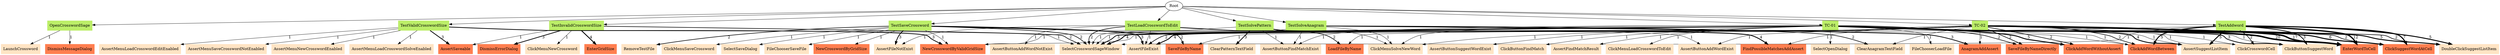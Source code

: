 // TC <-> K
digraph {
	Root
	OpenCrosswordSage [color=darkolivegreen2 shape=box style=filled]
		Root -> OpenCrosswordSage
	LaunchCrossword [color=bisque shape=box style=filled]
	DismissMessageDialog [color=coral shape=box style=filled]
	TestValidCrosswordSize [color=darkolivegreen2 shape=box style=filled]
		Root -> TestValidCrosswordSize
	SelectCrosswordSageWindow [color=bisque shape=box style=filled]
	AssertMenuNewCrosswordEnabled [color=bisque shape=box style=filled]
	AssertMenuLoadCrosswordSolveEnabled [color=bisque shape=box style=filled]
	AssertMenuLoadCrosswordEditEnabled [color=bisque shape=box style=filled]
	AssertMenuSaveCrosswordNotEnabled [color=bisque shape=box style=filled]
	NewCrosswordByValidGridSize [color=coral shape=box style=filled]
	AssertSaveable [color=coral shape=box style=filled]
	NewCrosswordByValidGridSize [color=coral shape=box style=filled]
	AssertSaveable [color=coral shape=box style=filled]
	NewCrosswordByValidGridSize [color=coral shape=box style=filled]
	AssertSaveable [color=coral shape=box style=filled]
	TestInvalidCrosswordSize [color=darkolivegreen2 shape=box style=filled]
		Root -> TestInvalidCrosswordSize
	SelectCrosswordSageWindow [color=bisque shape=box style=filled]
	ClickMenuNewCrossword [color=bisque shape=box style=filled]
	EnterGridSize [color=coral shape=box style=filled]
	DismissErrorDialog [color=coral shape=box style=filled]
	EnterGridSize [color=coral shape=box style=filled]
	DismissErrorDialog [color=coral shape=box style=filled]
	EnterGridSize [color=coral shape=box style=filled]
	DismissErrorDialog [color=coral shape=box style=filled]
	EnterGridSize [color=coral shape=box style=filled]
	SelectCrosswordSageWindow [color=bisque shape=box style=filled]
	AssertSaveable [color=coral shape=box style=filled]
	TestAddword [color=darkolivegreen2 shape=box style=filled]
		Root -> TestAddword
	SelectCrosswordSageWindow [color=bisque shape=box style=filled]
	NewCrosswordByValidGridSize [color=coral shape=box style=filled]
	ClickAddWordBetween [color=coral shape=box style=filled]
	EnterWordToCell [color=coral shape=box style=filled]
	EnterWordToCell [color=coral shape=box style=filled]
	EnterWordToCell [color=coral shape=box style=filled]
	EnterWordToCell [color=coral shape=box style=filled]
	ClickSuggestWordAtCell [color=coral shape=box style=filled]
	DoubleClickSuggestListItem [color=bisque shape=box style=filled]
	ClickSuggestWordAtCell [color=coral shape=box style=filled]
	AssertSuggestListItem [color=bisque shape=box style=filled]
	ClickAddWordBetween [color=coral shape=box style=filled]
	EnterWordToCell [color=coral shape=box style=filled]
	EnterWordToCell [color=coral shape=box style=filled]
	EnterWordToCell [color=coral shape=box style=filled]
	ClickSuggestWordAtCell [color=coral shape=box style=filled]
	DoubleClickSuggestListItem [color=bisque shape=box style=filled]
	ClickAddWordBetween [color=coral shape=box style=filled]
	ClickCrosswordCell [color=bisque shape=box style=filled]
	ClickButtonSuggestWord [color=bisque shape=box style=filled]
	DoubleClickSuggestListItem [color=bisque shape=box style=filled]
	ClickSuggestWordAtCell [color=coral shape=box style=filled]
	AssertSuggestListItem [color=bisque shape=box style=filled]
	ClickAddWordBetween [color=coral shape=box style=filled]
	EnterWordToCell [color=coral shape=box style=filled]
	EnterWordToCell [color=coral shape=box style=filled]
	EnterWordToCell [color=coral shape=box style=filled]
	ClickButtonSuggestWord [color=bisque shape=box style=filled]
	DoubleClickSuggestListItem [color=bisque shape=box style=filled]
	ClickAddWordBetween [color=coral shape=box style=filled]
	EnterWordToCell [color=coral shape=box style=filled]
	EnterWordToCell [color=coral shape=box style=filled]
	ClickCrosswordCell [color=bisque shape=box style=filled]
	ClickButtonSuggestWord [color=bisque shape=box style=filled]
	DoubleClickSuggestListItem [color=bisque shape=box style=filled]
	ClickSuggestWordAtCell [color=coral shape=box style=filled]
	AssertSuggestListItem [color=bisque shape=box style=filled]
	ClickSuggestWordAtCell [color=coral shape=box style=filled]
	AssertSuggestListItem [color=bisque shape=box style=filled]
	ClickSuggestWordAtCell [color=coral shape=box style=filled]
	AssertSuggestListItem [color=bisque shape=box style=filled]
	TestSaveCrossword [color=darkolivegreen2 shape=box style=filled]
		Root -> TestSaveCrossword
	SelectCrosswordSageWindow [color=bisque shape=box style=filled]
	NewCrosswordByGridSize [color=coral shape=box style=filled]
	AssertFileNotExist [color=bisque shape=box style=filled]
	SaveFileByName [color=coral shape=box style=filled]
	AssertFileExist [color=bisque shape=box style=filled]
	SaveFileByName [color=coral shape=box style=filled]
	AssertFileExist [color=bisque shape=box style=filled]
	RemoveTestFile [color=bisque shape=box style=filled]
	AssertFileNotExist [color=bisque shape=box style=filled]
	SelectCrosswordSageWindow [color=bisque shape=box style=filled]
	NewCrosswordByValidGridSize [color=coral shape=box style=filled]
	ClickAddWordBetween [color=coral shape=box style=filled]
	ClickMenuSaveCrossword [color=bisque shape=box style=filled]
	SelectSaveDialog [color=bisque shape=box style=filled]
	FileChooserSaveFile [color=bisque shape=box style=filled]
	AssertFileExist [color=bisque shape=box style=filled]
	RemoveTestFile [color=bisque shape=box style=filled]
	AssertFileNotExist [color=bisque shape=box style=filled]
	TestLoadCrosswordToEdit [color=darkolivegreen2 shape=box style=filled]
		Root -> TestLoadCrosswordToEdit
	AssertFileNotExist [color=bisque shape=box style=filled]
	LoadFileByName [color=coral shape=box style=filled]
	SelectCrosswordSageWindow [color=bisque shape=box style=filled]
	AssertButtonAddWordNotExist [color=bisque shape=box style=filled]
	AssertFileExist [color=bisque shape=box style=filled]
	LoadFileByName [color=coral shape=box style=filled]
	SelectCrosswordSageWindow [color=bisque shape=box style=filled]
	AssertButtonAddWordExist [color=bisque shape=box style=filled]
	TestSolvePattern [color=darkolivegreen2 shape=box style=filled]
		Root -> TestSolvePattern
	SelectCrosswordSageWindow [color=bisque shape=box style=filled]
	ClickMenuSolveNewWord [color=bisque shape=box style=filled]
	AssertButtonFindMatchExist [color=bisque shape=box style=filled]
	FindPossibleMatchesAddAssert [color=coral shape=box style=filled]
	ClearPatternTextField [color=bisque shape=box style=filled]
	FindPossibleMatchesAddAssert [color=coral shape=box style=filled]
	ClearPatternTextField [color=bisque shape=box style=filled]
	FindPossibleMatchesAddAssert [color=coral shape=box style=filled]
	ClearPatternTextField [color=bisque shape=box style=filled]
	FindPossibleMatchesAddAssert [color=coral shape=box style=filled]
	TestSolveAnagram [color=darkolivegreen2 shape=box style=filled]
		Root -> TestSolveAnagram
	SelectCrosswordSageWindow [color=bisque shape=box style=filled]
	ClickMenuSolveNewWord [color=bisque shape=box style=filled]
	AssertButtonFindMatchExist [color=bisque shape=box style=filled]
	AnagramAddAssert [color=coral shape=box style=filled]
	ClearAnagramTextField [color=bisque shape=box style=filled]
	AnagramAddAssert [color=coral shape=box style=filled]
	ClearAnagramTextField [color=bisque shape=box style=filled]
	AnagramAddAssert [color=coral shape=box style=filled]
	"TC-01" [color=darkolivegreen2 shape=box style=filled]
		Root -> "TC-01"
	SelectCrosswordSageWindow [color=bisque shape=box style=filled]
	NewCrosswordByValidGridSize [color=coral shape=box style=filled]
	ClickAddWordBetween [color=coral shape=box style=filled]
	EnterWordToCell [color=coral shape=box style=filled]
	EnterWordToCell [color=coral shape=box style=filled]
	EnterWordToCell [color=coral shape=box style=filled]
	EnterWordToCell [color=coral shape=box style=filled]
	ClickCrosswordCell [color=bisque shape=box style=filled]
	ClickButtonSuggestWord [color=bisque shape=box style=filled]
	DoubleClickSuggestListItem [color=bisque shape=box style=filled]
	ClickAddWordWithoutAssert [color=coral shape=box style=filled]
	EnterWordToCell [color=coral shape=box style=filled]
	EnterWordToCell [color=coral shape=box style=filled]
	EnterWordToCell [color=coral shape=box style=filled]
	EnterWordToCell [color=coral shape=box style=filled]
	ClickAddWordWithoutAssert [color=coral shape=box style=filled]
	EnterWordToCell [color=coral shape=box style=filled]
	EnterWordToCell [color=coral shape=box style=filled]
	ClickButtonSuggestWord [color=bisque shape=box style=filled]
	DoubleClickSuggestListItem [color=bisque shape=box style=filled]
	ClickSuggestWordAtCell [color=coral shape=box style=filled]
	AssertSuggestListItem [color=bisque shape=box style=filled]
	ClickAddWordWithoutAssert [color=coral shape=box style=filled]
	EnterWordToCell [color=coral shape=box style=filled]
	EnterWordToCell [color=coral shape=box style=filled]
	EnterWordToCell [color=coral shape=box style=filled]
	EnterWordToCell [color=coral shape=box style=filled]
	AssertButtonSuggestWordExist [color=bisque shape=box style=filled]
	ClickButtonSuggestWord [color=bisque shape=box style=filled]
	DoubleClickSuggestListItem [color=bisque shape=box style=filled]
	ClickSuggestWordAtCell [color=coral shape=box style=filled]
	AssertSuggestListItem [color=bisque shape=box style=filled]
	ClickAddWordWithoutAssert [color=coral shape=box style=filled]
	EnterWordToCell [color=coral shape=box style=filled]
	EnterWordToCell [color=coral shape=box style=filled]
	ClickSuggestWordAtCell [color=coral shape=box style=filled]
	DoubleClickSuggestListItem [color=bisque shape=box style=filled]
	ClickSuggestWordAtCell [color=coral shape=box style=filled]
	AssertSuggestListItem [color=bisque shape=box style=filled]
	SaveFileByNameDirectly [color=coral shape=box style=filled]
	AssertFileExist [color=bisque shape=box style=filled]
	SelectCrosswordSageWindow [color=bisque shape=box style=filled]
	ClickMenuSolveNewWord [color=bisque shape=box style=filled]
	AssertButtonFindMatchExist [color=bisque shape=box style=filled]
	ClickButtonFindMatch [color=bisque shape=box style=filled]
	AssertFindMatchResult [color=bisque shape=box style=filled]
	ClickMenuLoadCrosswordToEdit [color=bisque shape=box style=filled]
	SelectOpenDialog [color=bisque shape=box style=filled]
	FileChooserLoadFile [color=bisque shape=box style=filled]
	SelectCrosswordSageWindow [color=bisque shape=box style=filled]
	ClickAddWordWithoutAssert [color=coral shape=box style=filled]
	EnterWordToCell [color=coral shape=box style=filled]
	EnterWordToCell [color=coral shape=box style=filled]
	EnterWordToCell [color=coral shape=box style=filled]
	EnterWordToCell [color=coral shape=box style=filled]
	ClickSuggestWordAtCell [color=coral shape=box style=filled]
	DoubleClickSuggestListItem [color=bisque shape=box style=filled]
	ClickSuggestWordAtCell [color=coral shape=box style=filled]
	AssertSuggestListItem [color=bisque shape=box style=filled]
	SaveFileByNameDirectly [color=coral shape=box style=filled]
	AssertFileExist [color=bisque shape=box style=filled]
	"TC-02" [color=darkolivegreen2 shape=box style=filled]
		Root -> "TC-02"
	SelectCrosswordSageWindow [color=bisque shape=box style=filled]
	ClickMenuSolveNewWord [color=bisque shape=box style=filled]
	AnagramAddAssert [color=coral shape=box style=filled]
	ClearAnagramTextField [color=bisque shape=box style=filled]
	FindPossibleMatchesAddAssert [color=coral shape=box style=filled]
	AssertFileExist [color=bisque shape=box style=filled]
	LoadFileByName [color=coral shape=box style=filled]
	SelectCrosswordSageWindow [color=bisque shape=box style=filled]
	ClickAddWordBetween [color=coral shape=box style=filled]
	EnterWordToCell [color=coral shape=box style=filled]
	EnterWordToCell [color=coral shape=box style=filled]
	EnterWordToCell [color=coral shape=box style=filled]
	EnterWordToCell [color=coral shape=box style=filled]
	ClickCrosswordCell [color=bisque shape=box style=filled]
	ClickButtonSuggestWord [color=bisque shape=box style=filled]
	DoubleClickSuggestListItem [color=bisque shape=box style=filled]
	ClickAddWordWithoutAssert [color=coral shape=box style=filled]
	EnterWordToCell [color=coral shape=box style=filled]
	EnterWordToCell [color=coral shape=box style=filled]
	EnterWordToCell [color=coral shape=box style=filled]
	EnterWordToCell [color=coral shape=box style=filled]
	EnterWordToCell [color=coral shape=box style=filled]
	EnterWordToCell [color=coral shape=box style=filled]
	ClickAddWordWithoutAssert [color=coral shape=box style=filled]
	SaveFileByNameDirectly [color=coral shape=box style=filled]
	SelectCrosswordSageWindow [color=bisque shape=box style=filled]
	AssertButtonAddWordExist [color=bisque shape=box style=filled]
	EnterWordToCell [color=coral shape=box style=filled]
	EnterWordToCell [color=coral shape=box style=filled]
	EnterWordToCell [color=coral shape=box style=filled]
	ClickSuggestWordAtCell [color=coral shape=box style=filled]
	DoubleClickSuggestListItem [color=bisque shape=box style=filled]
	ClickSuggestWordAtCell [color=coral shape=box style=filled]
	AssertSuggestListItem [color=bisque shape=box style=filled]
	SaveFileByNameDirectly [color=coral shape=box style=filled]
	SelectCrosswordSageWindow [color=bisque shape=box style=filled]
	ClickAddWordBetween [color=coral shape=box style=filled]
	EnterWordToCell [color=coral shape=box style=filled]
	EnterWordToCell [color=coral shape=box style=filled]
	EnterWordToCell [color=coral shape=box style=filled]
	EnterWordToCell [color=coral shape=box style=filled]
	SaveFileByName [color=coral shape=box style=filled]
	AssertFileExist [color=bisque shape=box style=filled]
	AssertFileExist [color=bisque shape=box style=filled]
	AssertFileExist [color=bisque shape=box style=filled]
		TestLoadCrosswordToEdit -> AssertButtonAddWordExist [label=1 penwidth=1.0]
		TestLoadCrosswordToEdit -> LoadFileByName [label=2 penwidth=2.0]
		"TC-02" -> ClickAddWordWithoutAssert [label=2 penwidth=2.0]
		TestInvalidCrosswordSize -> AssertSaveable [label=1 penwidth=1.0]
		TestValidCrosswordSize -> AssertSaveable [label=3 penwidth=2.58496250072]
		TestInvalidCrosswordSize -> SelectCrosswordSageWindow [label=2 penwidth=2.0]
		TestValidCrosswordSize -> SelectCrosswordSageWindow [label=1 penwidth=1.0]
		"TC-01" -> ClickAddWordBetween [label=1 penwidth=1.0]
		"TC-01" -> NewCrosswordByValidGridSize [label=1 penwidth=1.0]
		TestLoadCrosswordToEdit -> AssertButtonAddWordNotExist [label=1 penwidth=1.0]
		"TC-01" -> ClickMenuSolveNewWord [label=1 penwidth=1.0]
		"TC-02" -> ClickCrosswordCell [label=1 penwidth=1.0]
		TestSaveCrossword -> RemoveTestFile [label=2 penwidth=2.0]
		"TC-01" -> SelectOpenDialog [label=1 penwidth=1.0]
		OpenCrosswordSage -> LaunchCrossword [label=1 penwidth=1.0]
		"TC-02" -> SaveFileByName [label=1 penwidth=1.0]
		TestAddword -> SelectCrosswordSageWindow [label=1 penwidth=1.0]
		TestLoadCrosswordToEdit -> AssertFileNotExist [label=1 penwidth=1.0]
		"TC-02" -> LoadFileByName [label=1 penwidth=1.0]
		TestSolvePattern -> ClearPatternTextField [label=3 penwidth=2.58496250072]
		OpenCrosswordSage -> DismissMessageDialog [label=1 penwidth=1.0]
		TestInvalidCrosswordSize -> ClickMenuNewCrossword [label=1 penwidth=1.0]
		"TC-02" -> EnterWordToCell [label=17 penwidth=5.08746284125]
		"TC-01" -> ClickAddWordWithoutAssert [label=5 penwidth=3.32192809489]
		TestAddword -> ClickSuggestWordAtCell [label=7 penwidth=3.80735492206]
		TestValidCrosswordSize -> AssertMenuNewCrosswordEnabled [label=1 penwidth=1.0]
		"TC-01" -> ClickCrosswordCell [label=1 penwidth=1.0]
		"TC-01" -> AssertButtonSuggestWordExist [label=1 penwidth=1.0]
		"TC-02" -> AssertSuggestListItem [label=1 penwidth=1.0]
		TestAddword -> AssertSuggestListItem [label=5 penwidth=3.32192809489]
		TestValidCrosswordSize -> AssertMenuLoadCrosswordSolveEnabled [label=1 penwidth=1.0]
		TestValidCrosswordSize -> NewCrosswordByValidGridSize [label=3 penwidth=2.58496250072]
		"TC-01" -> ClickSuggestWordAtCell [label=6 penwidth=3.58496250072]
		"TC-01" -> FileChooserLoadFile [label=1 penwidth=1.0]
		"TC-02" -> ClickSuggestWordAtCell [label=2 penwidth=2.0]
		TestSolveAnagram -> AnagramAddAssert [label=3 penwidth=2.58496250072]
		TestSaveCrossword -> FileChooserSaveFile [label=1 penwidth=1.0]
		TestSolveAnagram -> ClickMenuSolveNewWord [label=1 penwidth=1.0]
		"TC-02" -> DoubleClickSuggestListItem [label=2 penwidth=2.0]
		TestAddword -> NewCrosswordByValidGridSize [label=1 penwidth=1.0]
		"TC-01" -> ClickMenuLoadCrosswordToEdit [label=1 penwidth=1.0]
		TestSolvePattern -> SelectCrosswordSageWindow [label=1 penwidth=1.0]
		TestSolvePattern -> ClickMenuSolveNewWord [label=1 penwidth=1.0]
		"TC-02" -> FindPossibleMatchesAddAssert [label=1 penwidth=1.0]
		"TC-02" -> SaveFileByNameDirectly [label=2 penwidth=2.0]
		TestLoadCrosswordToEdit -> SelectCrosswordSageWindow [label=2 penwidth=2.0]
		"TC-02" -> ClickMenuSolveNewWord [label=1 penwidth=1.0]
		"TC-02" -> ClickAddWordBetween [label=2 penwidth=2.0]
		TestSaveCrossword -> AssertFileNotExist [label=3 penwidth=2.58496250072]
		TestSaveCrossword -> AssertFileExist [label=3 penwidth=2.58496250072]
		TestSaveCrossword -> SaveFileByName [label=2 penwidth=2.0]
		"TC-02" -> ClickButtonSuggestWord [label=1 penwidth=1.0]
		"TC-01" -> SaveFileByNameDirectly [label=2 penwidth=2.0]
		"TC-01" -> EnterWordToCell [label=20 penwidth=5.32192809489]
		"TC-02" -> AssertButtonAddWordExist [label=1 penwidth=1.0]
		TestLoadCrosswordToEdit -> AssertFileExist [label=1 penwidth=1.0]
		TestSolveAnagram -> ClearAnagramTextField [label=2 penwidth=2.0]
		TestInvalidCrosswordSize -> EnterGridSize [label=4 penwidth=3.0]
		"TC-01" -> DoubleClickSuggestListItem [label=5 penwidth=3.32192809489]
		TestSolvePattern -> FindPossibleMatchesAddAssert [label=4 penwidth=3.0]
		TestSolveAnagram -> SelectCrosswordSageWindow [label=1 penwidth=1.0]
		"TC-01" -> ClickButtonSuggestWord [label=3 penwidth=2.58496250072]
		"TC-01" -> AssertFileExist [label=2 penwidth=2.0]
		"TC-02" -> SelectCrosswordSageWindow [label=4 penwidth=3.0]
		TestValidCrosswordSize -> AssertMenuSaveCrosswordNotEnabled [label=1 penwidth=1.0]
		TestInvalidCrosswordSize -> DismissErrorDialog [label=3 penwidth=2.58496250072]
		"TC-02" -> AnagramAddAssert [label=1 penwidth=1.0]
		"TC-01" -> AssertButtonFindMatchExist [label=1 penwidth=1.0]
		TestValidCrosswordSize -> AssertMenuLoadCrosswordEditEnabled [label=1 penwidth=1.0]
		TestAddword -> ClickCrosswordCell [label=2 penwidth=2.0]
		"TC-02" -> ClearAnagramTextField [label=1 penwidth=1.0]
		TestAddword -> DoubleClickSuggestListItem [label=5 penwidth=3.32192809489]
		TestAddword -> ClickButtonSuggestWord [label=3 penwidth=2.58496250072]
		"TC-01" -> AssertSuggestListItem [label=4 penwidth=3.0]
		TestSaveCrossword -> SelectSaveDialog [label=1 penwidth=1.0]
		TestSaveCrossword -> NewCrosswordByGridSize [label=1 penwidth=1.0]
		TestSaveCrossword -> SelectCrosswordSageWindow [label=2 penwidth=2.0]
		"TC-01" -> ClickButtonFindMatch [label=1 penwidth=1.0]
		TestSaveCrossword -> ClickMenuSaveCrossword [label=1 penwidth=1.0]
		TestAddword -> ClickAddWordBetween [label=5 penwidth=3.32192809489]
		"TC-01" -> AssertFindMatchResult [label=1 penwidth=1.0]
		"TC-02" -> AssertFileExist [label=4 penwidth=3.0]
		TestAddword -> EnterWordToCell [label=12 penwidth=4.58496250072]
		"TC-01" -> SelectCrosswordSageWindow [label=3 penwidth=2.58496250072]
		TestSolveAnagram -> AssertButtonFindMatchExist [label=1 penwidth=1.0]
		TestSolvePattern -> AssertButtonFindMatchExist [label=1 penwidth=1.0]
		TestSaveCrossword -> ClickAddWordBetween [label=1 penwidth=1.0]
		TestSaveCrossword -> NewCrosswordByValidGridSize [label=1 penwidth=1.0]
}